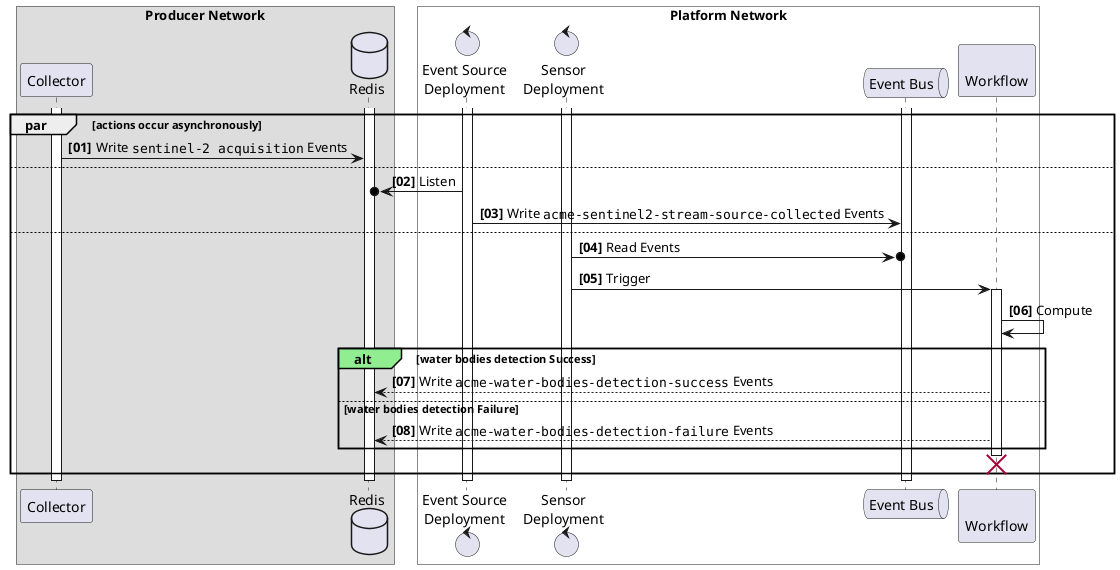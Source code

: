 @startuml

autonumber "<b>[00]"

box "Producer Network"
participant "Collector" as publisher
database "Redis" as redis
end box

box "Platform Network" #White
control "Event Source\nDeployment" as esd
control "Sensor\nDeployment" as sensord

queue "Event Bus" as evbus
participant "<$node>\nWorkflow" as container
end box

activate esd
activate sensord

activate publisher
activate redis
activate evbus

par actions occur asynchronously
  publisher -> redis : Write ""sentinel-2 acquisition"" Events
else
  esd ->o redis : Listen
  esd -> evbus : Write ""acme-sentinel2-stream-source-collected"" Events
else
  sensord ->o evbus : Read Events
  sensord -> container ++ : Trigger
  container -> container : Compute

  alt#LightGreen water bodies detection Success
    container --> redis : Write ""acme-water-bodies-detection-success"" Events
else water bodies detection Failure
    container --> redis : Write ""acme-water-bodies-detection-failure"" Events
end

  destroy container
end

deactivate esd
deactivate sensord
deactivate publisher
deactivate redis
deactivate evbus

@enduml
